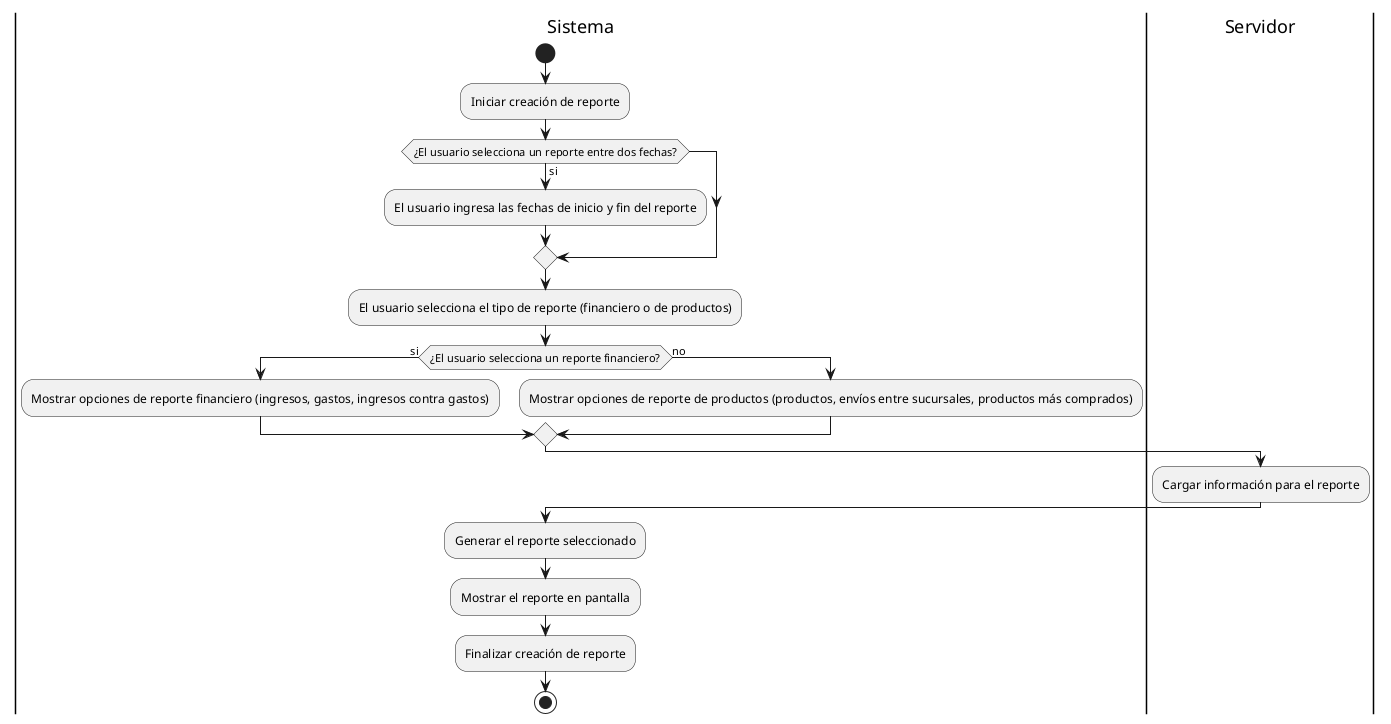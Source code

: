 @startuml Generar reporte

|Sistema|
start
:Iniciar creación de reporte;
if (¿El usuario selecciona un reporte entre dos fechas?) then (si)
    :El usuario ingresa las fechas de inicio y fin del reporte;
endif
:El usuario selecciona el tipo de reporte (financiero o de productos);
if (¿El usuario selecciona un reporte financiero?) then (si)
    :Mostrar opciones de reporte financiero (ingresos, gastos, ingresos contra gastos);

else (no)
    :Mostrar opciones de reporte de productos (productos, envíos entre sucursales, productos más comprados);
endif
|Servidor|
:Cargar información para el reporte;

|Sistema|
:Generar el reporte seleccionado;
:Mostrar el reporte en pantalla;
:Finalizar creación de reporte;
stop

@enduml
